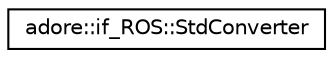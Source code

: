 digraph "Graphical Class Hierarchy"
{
 // LATEX_PDF_SIZE
  edge [fontname="Helvetica",fontsize="10",labelfontname="Helvetica",labelfontsize="10"];
  node [fontname="Helvetica",fontsize="10",shape=record];
  rankdir="LR";
  Node0 [label="adore::if_ROS::StdConverter",height=0.2,width=0.4,color="black", fillcolor="white", style="filled",URL="$structadore_1_1if__ROS_1_1StdConverter.html",tooltip=" "];
}
